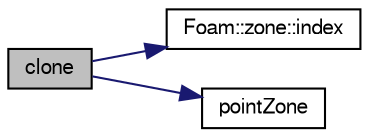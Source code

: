 digraph "clone"
{
  bgcolor="transparent";
  edge [fontname="FreeSans",fontsize="10",labelfontname="FreeSans",labelfontsize="10"];
  node [fontname="FreeSans",fontsize="10",shape=record];
  rankdir="LR";
  Node1 [label="clone",height=0.2,width=0.4,color="black", fillcolor="grey75", style="filled" fontcolor="black"];
  Node1 -> Node2 [color="midnightblue",fontsize="10",style="solid",fontname="FreeSans"];
  Node2 [label="Foam::zone::index",height=0.2,width=0.4,color="black",URL="$a02822.html#a7d1e8acadb27bd2b4e61457d47b71b6f",tooltip="Return the index of this zone in zone list. "];
  Node1 -> Node3 [color="midnightblue",fontsize="10",style="solid",fontname="FreeSans"];
  Node3 [label="pointZone",height=0.2,width=0.4,color="black",URL="$a01849.html#a62a1edc39bbf859611a3e5af355dfe9d",tooltip="Disallow default bitwise copy construct. "];
}
